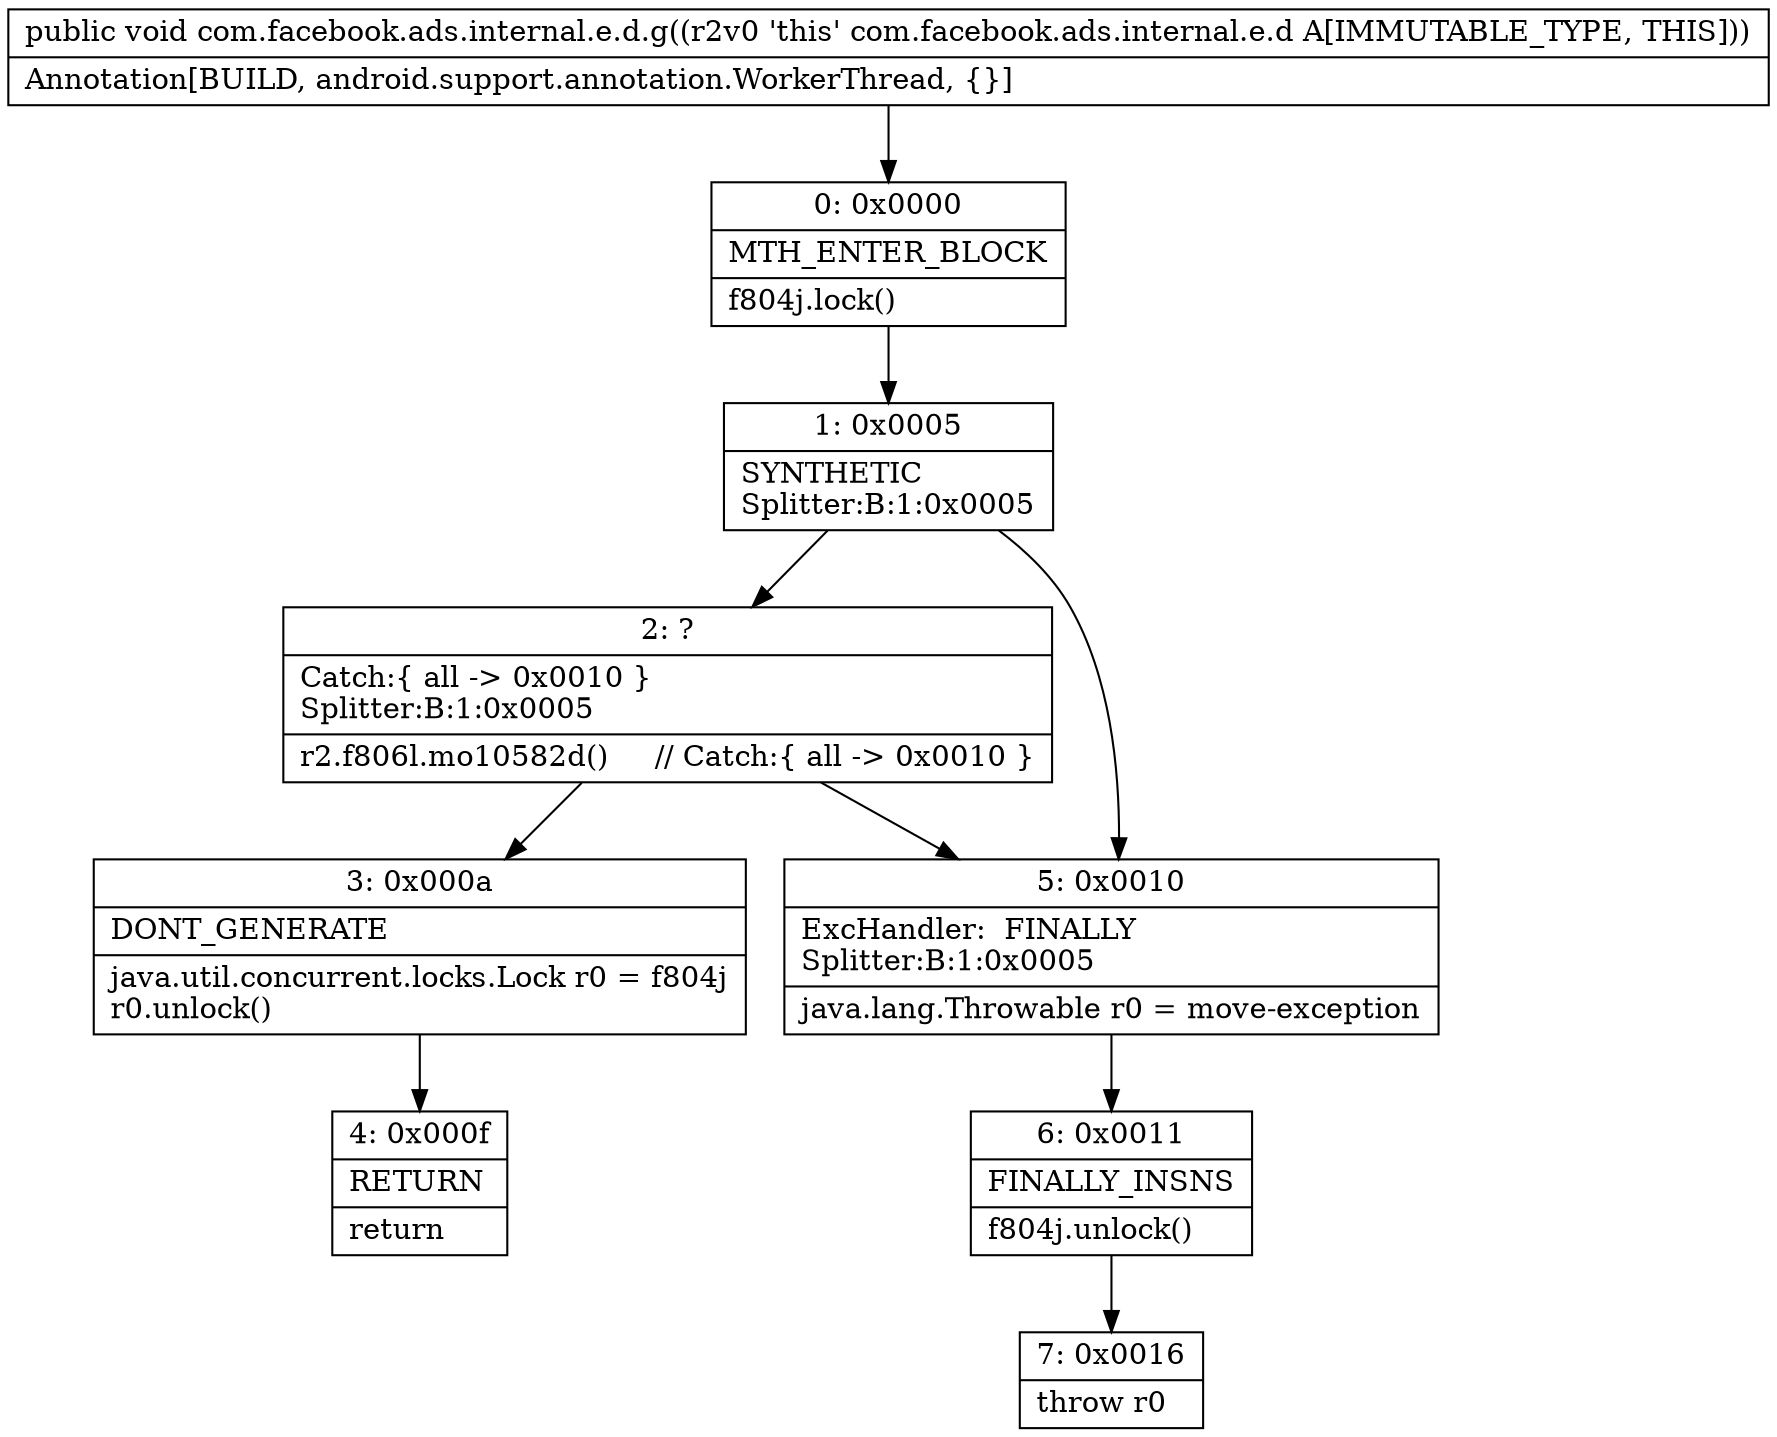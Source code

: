 digraph "CFG forcom.facebook.ads.internal.e.d.g()V" {
Node_0 [shape=record,label="{0\:\ 0x0000|MTH_ENTER_BLOCK\l|f804j.lock()\l}"];
Node_1 [shape=record,label="{1\:\ 0x0005|SYNTHETIC\lSplitter:B:1:0x0005\l}"];
Node_2 [shape=record,label="{2\:\ ?|Catch:\{ all \-\> 0x0010 \}\lSplitter:B:1:0x0005\l|r2.f806l.mo10582d()     \/\/ Catch:\{ all \-\> 0x0010 \}\l}"];
Node_3 [shape=record,label="{3\:\ 0x000a|DONT_GENERATE\l|java.util.concurrent.locks.Lock r0 = f804j\lr0.unlock()\l}"];
Node_4 [shape=record,label="{4\:\ 0x000f|RETURN\l|return\l}"];
Node_5 [shape=record,label="{5\:\ 0x0010|ExcHandler:  FINALLY\lSplitter:B:1:0x0005\l|java.lang.Throwable r0 = move\-exception\l}"];
Node_6 [shape=record,label="{6\:\ 0x0011|FINALLY_INSNS\l|f804j.unlock()\l}"];
Node_7 [shape=record,label="{7\:\ 0x0016|throw r0\l}"];
MethodNode[shape=record,label="{public void com.facebook.ads.internal.e.d.g((r2v0 'this' com.facebook.ads.internal.e.d A[IMMUTABLE_TYPE, THIS]))  | Annotation[BUILD, android.support.annotation.WorkerThread, \{\}]\l}"];
MethodNode -> Node_0;
Node_0 -> Node_1;
Node_1 -> Node_2;
Node_1 -> Node_5;
Node_2 -> Node_3;
Node_2 -> Node_5;
Node_3 -> Node_4;
Node_5 -> Node_6;
Node_6 -> Node_7;
}

